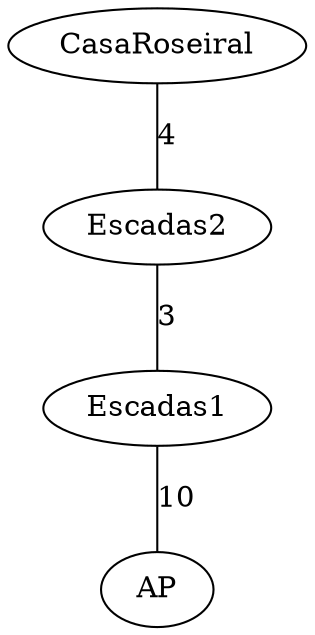 graph G {
"CasaRoseiral" -- "Escadas2" [label="4"];
"Escadas2" -- "Escadas1" [label="3"];
"Escadas1" -- "AP" [label="10"];
}
